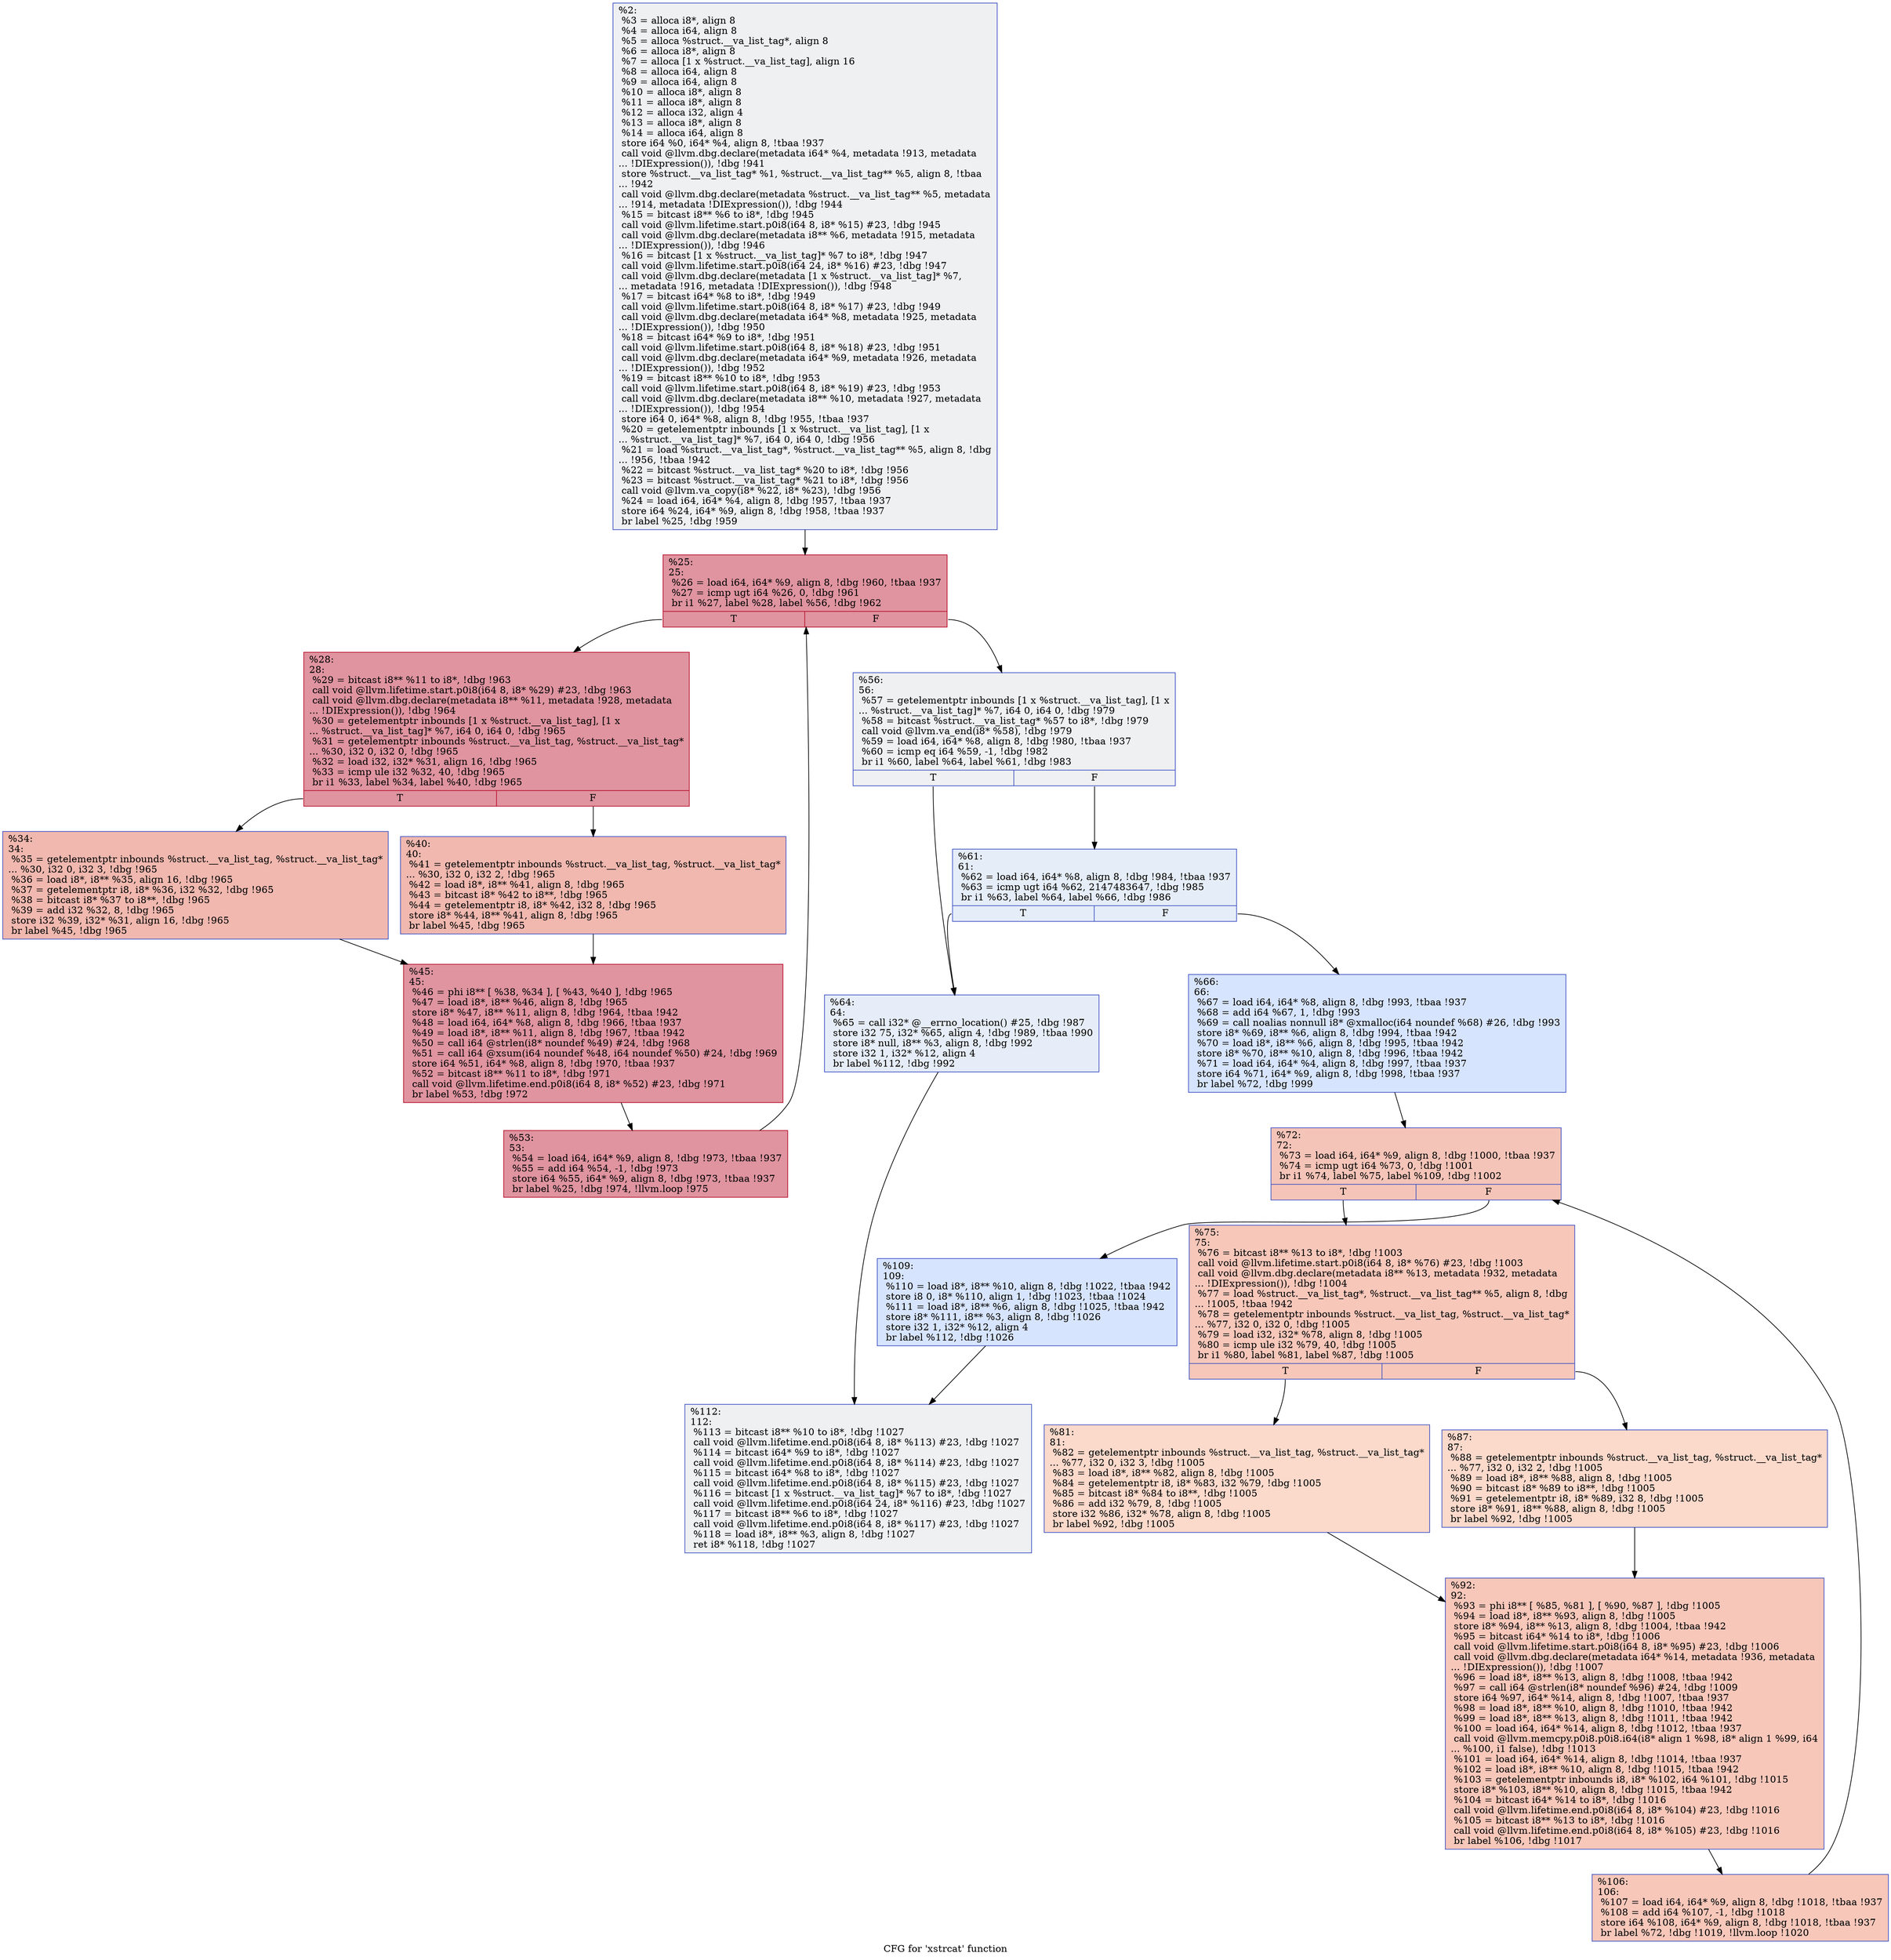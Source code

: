 digraph "CFG for 'xstrcat' function" {
	label="CFG for 'xstrcat' function";

	Node0x1605a50 [shape=record,color="#3d50c3ff", style=filled, fillcolor="#d9dce170",label="{%2:\l  %3 = alloca i8*, align 8\l  %4 = alloca i64, align 8\l  %5 = alloca %struct.__va_list_tag*, align 8\l  %6 = alloca i8*, align 8\l  %7 = alloca [1 x %struct.__va_list_tag], align 16\l  %8 = alloca i64, align 8\l  %9 = alloca i64, align 8\l  %10 = alloca i8*, align 8\l  %11 = alloca i8*, align 8\l  %12 = alloca i32, align 4\l  %13 = alloca i8*, align 8\l  %14 = alloca i64, align 8\l  store i64 %0, i64* %4, align 8, !tbaa !937\l  call void @llvm.dbg.declare(metadata i64* %4, metadata !913, metadata\l... !DIExpression()), !dbg !941\l  store %struct.__va_list_tag* %1, %struct.__va_list_tag** %5, align 8, !tbaa\l... !942\l  call void @llvm.dbg.declare(metadata %struct.__va_list_tag** %5, metadata\l... !914, metadata !DIExpression()), !dbg !944\l  %15 = bitcast i8** %6 to i8*, !dbg !945\l  call void @llvm.lifetime.start.p0i8(i64 8, i8* %15) #23, !dbg !945\l  call void @llvm.dbg.declare(metadata i8** %6, metadata !915, metadata\l... !DIExpression()), !dbg !946\l  %16 = bitcast [1 x %struct.__va_list_tag]* %7 to i8*, !dbg !947\l  call void @llvm.lifetime.start.p0i8(i64 24, i8* %16) #23, !dbg !947\l  call void @llvm.dbg.declare(metadata [1 x %struct.__va_list_tag]* %7,\l... metadata !916, metadata !DIExpression()), !dbg !948\l  %17 = bitcast i64* %8 to i8*, !dbg !949\l  call void @llvm.lifetime.start.p0i8(i64 8, i8* %17) #23, !dbg !949\l  call void @llvm.dbg.declare(metadata i64* %8, metadata !925, metadata\l... !DIExpression()), !dbg !950\l  %18 = bitcast i64* %9 to i8*, !dbg !951\l  call void @llvm.lifetime.start.p0i8(i64 8, i8* %18) #23, !dbg !951\l  call void @llvm.dbg.declare(metadata i64* %9, metadata !926, metadata\l... !DIExpression()), !dbg !952\l  %19 = bitcast i8** %10 to i8*, !dbg !953\l  call void @llvm.lifetime.start.p0i8(i64 8, i8* %19) #23, !dbg !953\l  call void @llvm.dbg.declare(metadata i8** %10, metadata !927, metadata\l... !DIExpression()), !dbg !954\l  store i64 0, i64* %8, align 8, !dbg !955, !tbaa !937\l  %20 = getelementptr inbounds [1 x %struct.__va_list_tag], [1 x\l... %struct.__va_list_tag]* %7, i64 0, i64 0, !dbg !956\l  %21 = load %struct.__va_list_tag*, %struct.__va_list_tag** %5, align 8, !dbg\l... !956, !tbaa !942\l  %22 = bitcast %struct.__va_list_tag* %20 to i8*, !dbg !956\l  %23 = bitcast %struct.__va_list_tag* %21 to i8*, !dbg !956\l  call void @llvm.va_copy(i8* %22, i8* %23), !dbg !956\l  %24 = load i64, i64* %4, align 8, !dbg !957, !tbaa !937\l  store i64 %24, i64* %9, align 8, !dbg !958, !tbaa !937\l  br label %25, !dbg !959\l}"];
	Node0x1605a50 -> Node0x1605b40;
	Node0x1605b40 [shape=record,color="#b70d28ff", style=filled, fillcolor="#b70d2870",label="{%25:\l25:                                               \l  %26 = load i64, i64* %9, align 8, !dbg !960, !tbaa !937\l  %27 = icmp ugt i64 %26, 0, !dbg !961\l  br i1 %27, label %28, label %56, !dbg !962\l|{<s0>T|<s1>F}}"];
	Node0x1605b40:s0 -> Node0x1605b90;
	Node0x1605b40:s1 -> Node0x1605d20;
	Node0x1605b90 [shape=record,color="#b70d28ff", style=filled, fillcolor="#b70d2870",label="{%28:\l28:                                               \l  %29 = bitcast i8** %11 to i8*, !dbg !963\l  call void @llvm.lifetime.start.p0i8(i64 8, i8* %29) #23, !dbg !963\l  call void @llvm.dbg.declare(metadata i8** %11, metadata !928, metadata\l... !DIExpression()), !dbg !964\l  %30 = getelementptr inbounds [1 x %struct.__va_list_tag], [1 x\l... %struct.__va_list_tag]* %7, i64 0, i64 0, !dbg !965\l  %31 = getelementptr inbounds %struct.__va_list_tag, %struct.__va_list_tag*\l... %30, i32 0, i32 0, !dbg !965\l  %32 = load i32, i32* %31, align 16, !dbg !965\l  %33 = icmp ule i32 %32, 40, !dbg !965\l  br i1 %33, label %34, label %40, !dbg !965\l|{<s0>T|<s1>F}}"];
	Node0x1605b90:s0 -> Node0x1605be0;
	Node0x1605b90:s1 -> Node0x1605c30;
	Node0x1605be0 [shape=record,color="#3d50c3ff", style=filled, fillcolor="#dc5d4a70",label="{%34:\l34:                                               \l  %35 = getelementptr inbounds %struct.__va_list_tag, %struct.__va_list_tag*\l... %30, i32 0, i32 3, !dbg !965\l  %36 = load i8*, i8** %35, align 16, !dbg !965\l  %37 = getelementptr i8, i8* %36, i32 %32, !dbg !965\l  %38 = bitcast i8* %37 to i8**, !dbg !965\l  %39 = add i32 %32, 8, !dbg !965\l  store i32 %39, i32* %31, align 16, !dbg !965\l  br label %45, !dbg !965\l}"];
	Node0x1605be0 -> Node0x1605c80;
	Node0x1605c30 [shape=record,color="#3d50c3ff", style=filled, fillcolor="#dc5d4a70",label="{%40:\l40:                                               \l  %41 = getelementptr inbounds %struct.__va_list_tag, %struct.__va_list_tag*\l... %30, i32 0, i32 2, !dbg !965\l  %42 = load i8*, i8** %41, align 8, !dbg !965\l  %43 = bitcast i8* %42 to i8**, !dbg !965\l  %44 = getelementptr i8, i8* %42, i32 8, !dbg !965\l  store i8* %44, i8** %41, align 8, !dbg !965\l  br label %45, !dbg !965\l}"];
	Node0x1605c30 -> Node0x1605c80;
	Node0x1605c80 [shape=record,color="#b70d28ff", style=filled, fillcolor="#b70d2870",label="{%45:\l45:                                               \l  %46 = phi i8** [ %38, %34 ], [ %43, %40 ], !dbg !965\l  %47 = load i8*, i8** %46, align 8, !dbg !965\l  store i8* %47, i8** %11, align 8, !dbg !964, !tbaa !942\l  %48 = load i64, i64* %8, align 8, !dbg !966, !tbaa !937\l  %49 = load i8*, i8** %11, align 8, !dbg !967, !tbaa !942\l  %50 = call i64 @strlen(i8* noundef %49) #24, !dbg !968\l  %51 = call i64 @xsum(i64 noundef %48, i64 noundef %50) #24, !dbg !969\l  store i64 %51, i64* %8, align 8, !dbg !970, !tbaa !937\l  %52 = bitcast i8** %11 to i8*, !dbg !971\l  call void @llvm.lifetime.end.p0i8(i64 8, i8* %52) #23, !dbg !971\l  br label %53, !dbg !972\l}"];
	Node0x1605c80 -> Node0x1605cd0;
	Node0x1605cd0 [shape=record,color="#b70d28ff", style=filled, fillcolor="#b70d2870",label="{%53:\l53:                                               \l  %54 = load i64, i64* %9, align 8, !dbg !973, !tbaa !937\l  %55 = add i64 %54, -1, !dbg !973\l  store i64 %55, i64* %9, align 8, !dbg !973, !tbaa !937\l  br label %25, !dbg !974, !llvm.loop !975\l}"];
	Node0x1605cd0 -> Node0x1605b40;
	Node0x1605d20 [shape=record,color="#3d50c3ff", style=filled, fillcolor="#d9dce170",label="{%56:\l56:                                               \l  %57 = getelementptr inbounds [1 x %struct.__va_list_tag], [1 x\l... %struct.__va_list_tag]* %7, i64 0, i64 0, !dbg !979\l  %58 = bitcast %struct.__va_list_tag* %57 to i8*, !dbg !979\l  call void @llvm.va_end(i8* %58), !dbg !979\l  %59 = load i64, i64* %8, align 8, !dbg !980, !tbaa !937\l  %60 = icmp eq i64 %59, -1, !dbg !982\l  br i1 %60, label %64, label %61, !dbg !983\l|{<s0>T|<s1>F}}"];
	Node0x1605d20:s0 -> Node0x1605dc0;
	Node0x1605d20:s1 -> Node0x1605d70;
	Node0x1605d70 [shape=record,color="#3d50c3ff", style=filled, fillcolor="#c5d6f270",label="{%61:\l61:                                               \l  %62 = load i64, i64* %8, align 8, !dbg !984, !tbaa !937\l  %63 = icmp ugt i64 %62, 2147483647, !dbg !985\l  br i1 %63, label %64, label %66, !dbg !986\l|{<s0>T|<s1>F}}"];
	Node0x1605d70:s0 -> Node0x1605dc0;
	Node0x1605d70:s1 -> Node0x1605e10;
	Node0x1605dc0 [shape=record,color="#3d50c3ff", style=filled, fillcolor="#c7d7f070",label="{%64:\l64:                                               \l  %65 = call i32* @__errno_location() #25, !dbg !987\l  store i32 75, i32* %65, align 4, !dbg !989, !tbaa !990\l  store i8* null, i8** %3, align 8, !dbg !992\l  store i32 1, i32* %12, align 4\l  br label %112, !dbg !992\l}"];
	Node0x1605dc0 -> Node0x1606090;
	Node0x1605e10 [shape=record,color="#3d50c3ff", style=filled, fillcolor="#a5c3fe70",label="{%66:\l66:                                               \l  %67 = load i64, i64* %8, align 8, !dbg !993, !tbaa !937\l  %68 = add i64 %67, 1, !dbg !993\l  %69 = call noalias nonnull i8* @xmalloc(i64 noundef %68) #26, !dbg !993\l  store i8* %69, i8** %6, align 8, !dbg !994, !tbaa !942\l  %70 = load i8*, i8** %6, align 8, !dbg !995, !tbaa !942\l  store i8* %70, i8** %10, align 8, !dbg !996, !tbaa !942\l  %71 = load i64, i64* %4, align 8, !dbg !997, !tbaa !937\l  store i64 %71, i64* %9, align 8, !dbg !998, !tbaa !937\l  br label %72, !dbg !999\l}"];
	Node0x1605e10 -> Node0x1605e60;
	Node0x1605e60 [shape=record,color="#3d50c3ff", style=filled, fillcolor="#e97a5f70",label="{%72:\l72:                                               \l  %73 = load i64, i64* %9, align 8, !dbg !1000, !tbaa !937\l  %74 = icmp ugt i64 %73, 0, !dbg !1001\l  br i1 %74, label %75, label %109, !dbg !1002\l|{<s0>T|<s1>F}}"];
	Node0x1605e60:s0 -> Node0x1605eb0;
	Node0x1605e60:s1 -> Node0x1606040;
	Node0x1605eb0 [shape=record,color="#3d50c3ff", style=filled, fillcolor="#ec7f6370",label="{%75:\l75:                                               \l  %76 = bitcast i8** %13 to i8*, !dbg !1003\l  call void @llvm.lifetime.start.p0i8(i64 8, i8* %76) #23, !dbg !1003\l  call void @llvm.dbg.declare(metadata i8** %13, metadata !932, metadata\l... !DIExpression()), !dbg !1004\l  %77 = load %struct.__va_list_tag*, %struct.__va_list_tag** %5, align 8, !dbg\l... !1005, !tbaa !942\l  %78 = getelementptr inbounds %struct.__va_list_tag, %struct.__va_list_tag*\l... %77, i32 0, i32 0, !dbg !1005\l  %79 = load i32, i32* %78, align 8, !dbg !1005\l  %80 = icmp ule i32 %79, 40, !dbg !1005\l  br i1 %80, label %81, label %87, !dbg !1005\l|{<s0>T|<s1>F}}"];
	Node0x1605eb0:s0 -> Node0x1605f00;
	Node0x1605eb0:s1 -> Node0x1605f50;
	Node0x1605f00 [shape=record,color="#3d50c3ff", style=filled, fillcolor="#f7a88970",label="{%81:\l81:                                               \l  %82 = getelementptr inbounds %struct.__va_list_tag, %struct.__va_list_tag*\l... %77, i32 0, i32 3, !dbg !1005\l  %83 = load i8*, i8** %82, align 8, !dbg !1005\l  %84 = getelementptr i8, i8* %83, i32 %79, !dbg !1005\l  %85 = bitcast i8* %84 to i8**, !dbg !1005\l  %86 = add i32 %79, 8, !dbg !1005\l  store i32 %86, i32* %78, align 8, !dbg !1005\l  br label %92, !dbg !1005\l}"];
	Node0x1605f00 -> Node0x1605fa0;
	Node0x1605f50 [shape=record,color="#3d50c3ff", style=filled, fillcolor="#f7a88970",label="{%87:\l87:                                               \l  %88 = getelementptr inbounds %struct.__va_list_tag, %struct.__va_list_tag*\l... %77, i32 0, i32 2, !dbg !1005\l  %89 = load i8*, i8** %88, align 8, !dbg !1005\l  %90 = bitcast i8* %89 to i8**, !dbg !1005\l  %91 = getelementptr i8, i8* %89, i32 8, !dbg !1005\l  store i8* %91, i8** %88, align 8, !dbg !1005\l  br label %92, !dbg !1005\l}"];
	Node0x1605f50 -> Node0x1605fa0;
	Node0x1605fa0 [shape=record,color="#3d50c3ff", style=filled, fillcolor="#ec7f6370",label="{%92:\l92:                                               \l  %93 = phi i8** [ %85, %81 ], [ %90, %87 ], !dbg !1005\l  %94 = load i8*, i8** %93, align 8, !dbg !1005\l  store i8* %94, i8** %13, align 8, !dbg !1004, !tbaa !942\l  %95 = bitcast i64* %14 to i8*, !dbg !1006\l  call void @llvm.lifetime.start.p0i8(i64 8, i8* %95) #23, !dbg !1006\l  call void @llvm.dbg.declare(metadata i64* %14, metadata !936, metadata\l... !DIExpression()), !dbg !1007\l  %96 = load i8*, i8** %13, align 8, !dbg !1008, !tbaa !942\l  %97 = call i64 @strlen(i8* noundef %96) #24, !dbg !1009\l  store i64 %97, i64* %14, align 8, !dbg !1007, !tbaa !937\l  %98 = load i8*, i8** %10, align 8, !dbg !1010, !tbaa !942\l  %99 = load i8*, i8** %13, align 8, !dbg !1011, !tbaa !942\l  %100 = load i64, i64* %14, align 8, !dbg !1012, !tbaa !937\l  call void @llvm.memcpy.p0i8.p0i8.i64(i8* align 1 %98, i8* align 1 %99, i64\l... %100, i1 false), !dbg !1013\l  %101 = load i64, i64* %14, align 8, !dbg !1014, !tbaa !937\l  %102 = load i8*, i8** %10, align 8, !dbg !1015, !tbaa !942\l  %103 = getelementptr inbounds i8, i8* %102, i64 %101, !dbg !1015\l  store i8* %103, i8** %10, align 8, !dbg !1015, !tbaa !942\l  %104 = bitcast i64* %14 to i8*, !dbg !1016\l  call void @llvm.lifetime.end.p0i8(i64 8, i8* %104) #23, !dbg !1016\l  %105 = bitcast i8** %13 to i8*, !dbg !1016\l  call void @llvm.lifetime.end.p0i8(i64 8, i8* %105) #23, !dbg !1016\l  br label %106, !dbg !1017\l}"];
	Node0x1605fa0 -> Node0x1605ff0;
	Node0x1605ff0 [shape=record,color="#3d50c3ff", style=filled, fillcolor="#ec7f6370",label="{%106:\l106:                                              \l  %107 = load i64, i64* %9, align 8, !dbg !1018, !tbaa !937\l  %108 = add i64 %107, -1, !dbg !1018\l  store i64 %108, i64* %9, align 8, !dbg !1018, !tbaa !937\l  br label %72, !dbg !1019, !llvm.loop !1020\l}"];
	Node0x1605ff0 -> Node0x1605e60;
	Node0x1606040 [shape=record,color="#3d50c3ff", style=filled, fillcolor="#a5c3fe70",label="{%109:\l109:                                              \l  %110 = load i8*, i8** %10, align 8, !dbg !1022, !tbaa !942\l  store i8 0, i8* %110, align 1, !dbg !1023, !tbaa !1024\l  %111 = load i8*, i8** %6, align 8, !dbg !1025, !tbaa !942\l  store i8* %111, i8** %3, align 8, !dbg !1026\l  store i32 1, i32* %12, align 4\l  br label %112, !dbg !1026\l}"];
	Node0x1606040 -> Node0x1606090;
	Node0x1606090 [shape=record,color="#3d50c3ff", style=filled, fillcolor="#d9dce170",label="{%112:\l112:                                              \l  %113 = bitcast i8** %10 to i8*, !dbg !1027\l  call void @llvm.lifetime.end.p0i8(i64 8, i8* %113) #23, !dbg !1027\l  %114 = bitcast i64* %9 to i8*, !dbg !1027\l  call void @llvm.lifetime.end.p0i8(i64 8, i8* %114) #23, !dbg !1027\l  %115 = bitcast i64* %8 to i8*, !dbg !1027\l  call void @llvm.lifetime.end.p0i8(i64 8, i8* %115) #23, !dbg !1027\l  %116 = bitcast [1 x %struct.__va_list_tag]* %7 to i8*, !dbg !1027\l  call void @llvm.lifetime.end.p0i8(i64 24, i8* %116) #23, !dbg !1027\l  %117 = bitcast i8** %6 to i8*, !dbg !1027\l  call void @llvm.lifetime.end.p0i8(i64 8, i8* %117) #23, !dbg !1027\l  %118 = load i8*, i8** %3, align 8, !dbg !1027\l  ret i8* %118, !dbg !1027\l}"];
}
